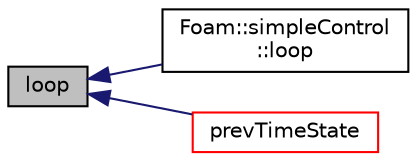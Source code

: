 digraph "loop"
{
  bgcolor="transparent";
  edge [fontname="Helvetica",fontsize="10",labelfontname="Helvetica",labelfontsize="10"];
  node [fontname="Helvetica",fontsize="10",shape=record];
  rankdir="LR";
  Node1 [label="loop",height=0.2,width=0.4,color="black", fillcolor="grey75", style="filled", fontcolor="black"];
  Node1 -> Node2 [dir="back",color="midnightblue",fontsize="10",style="solid",fontname="Helvetica"];
  Node2 [label="Foam::simpleControl\l::loop",height=0.2,width=0.4,color="black",URL="$a02312.html#adf77b77054c2d4c23b70556fe767f23e",tooltip="Loop loop. "];
  Node1 -> Node3 [dir="back",color="midnightblue",fontsize="10",style="solid",fontname="Helvetica"];
  Node3 [label="prevTimeState",height=0.2,width=0.4,color="red",URL="$a02619.html#afab37f1ff1f8b9925d26334073705c55",tooltip="Return previous TimeState if time is being sub-cycled. "];
}
